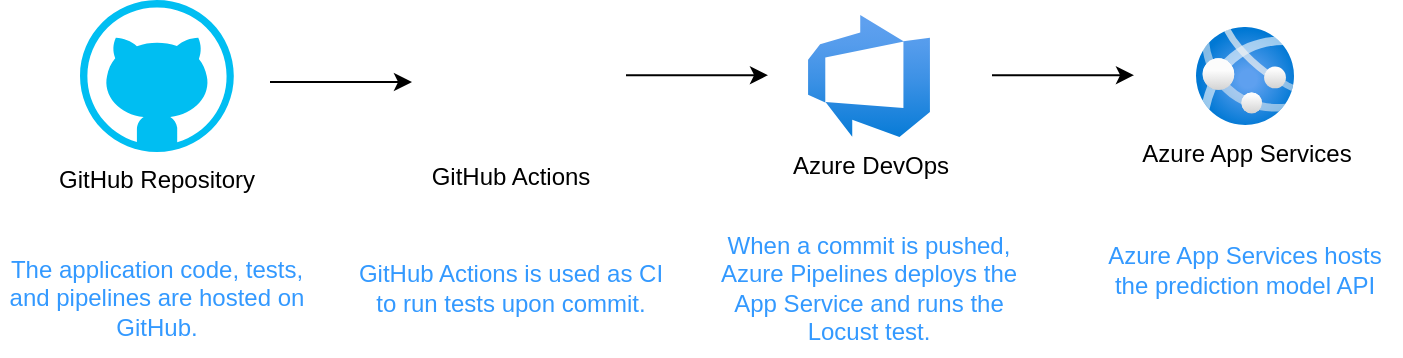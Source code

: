 <mxfile version="21.1.3" type="device">
  <diagram name="Page-1" id="iUy2YltaVtmPPfFZUFqu">
    <mxGraphModel dx="1595" dy="657" grid="0" gridSize="10" guides="1" tooltips="1" connect="1" arrows="1" fold="1" page="0" pageScale="1" pageWidth="850" pageHeight="1100" math="0" shadow="0">
      <root>
        <mxCell id="0" />
        <mxCell id="1" parent="0" />
        <mxCell id="y6z-oNosnbKpYwhEisCf-1" value="GitHub Repository" style="verticalLabelPosition=bottom;html=1;verticalAlign=top;align=center;strokeColor=none;fillColor=#00BEF2;shape=mxgraph.azure.github_code;pointerEvents=1;" vertex="1" parent="1">
          <mxGeometry x="-77" y="190" width="76.9" height="76" as="geometry" />
        </mxCell>
        <mxCell id="y6z-oNosnbKpYwhEisCf-3" value="GitHub Actions" style="shape=image;verticalLabelPosition=bottom;labelBackgroundColor=default;verticalAlign=top;aspect=fixed;imageAspect=0;image=https://seeklogo.com/images/G/github-actions-logo-031704BDC6-seeklogo.com.png;" vertex="1" parent="1">
          <mxGeometry x="102" y="191.5" width="73" height="73" as="geometry" />
        </mxCell>
        <mxCell id="y6z-oNosnbKpYwhEisCf-4" value="Azure DevOps" style="image;aspect=fixed;html=1;points=[];align=center;fontSize=12;image=img/lib/azure2/devops/Azure_DevOps.svg;" vertex="1" parent="1">
          <mxGeometry x="287" y="197.5" width="61" height="61" as="geometry" />
        </mxCell>
        <mxCell id="y6z-oNosnbKpYwhEisCf-5" value="Azure App Services" style="image;aspect=fixed;html=1;points=[];align=center;fontSize=12;image=img/lib/azure2/compute/App_Services.svg;" vertex="1" parent="1">
          <mxGeometry x="481" y="203.5" width="49" height="49" as="geometry" />
        </mxCell>
        <mxCell id="y6z-oNosnbKpYwhEisCf-6" value="" style="endArrow=classic;html=1;rounded=0;" edge="1" parent="1">
          <mxGeometry width="50" height="50" relative="1" as="geometry">
            <mxPoint x="18" y="231" as="sourcePoint" />
            <mxPoint x="89" y="231" as="targetPoint" />
          </mxGeometry>
        </mxCell>
        <mxCell id="y6z-oNosnbKpYwhEisCf-7" value="" style="endArrow=classic;html=1;rounded=0;" edge="1" parent="1">
          <mxGeometry width="50" height="50" relative="1" as="geometry">
            <mxPoint x="196" y="227.58" as="sourcePoint" />
            <mxPoint x="267" y="227.58" as="targetPoint" />
          </mxGeometry>
        </mxCell>
        <mxCell id="y6z-oNosnbKpYwhEisCf-8" value="" style="endArrow=classic;html=1;rounded=0;" edge="1" parent="1">
          <mxGeometry width="50" height="50" relative="1" as="geometry">
            <mxPoint x="379" y="227.58" as="sourcePoint" />
            <mxPoint x="450" y="227.58" as="targetPoint" />
          </mxGeometry>
        </mxCell>
        <mxCell id="y6z-oNosnbKpYwhEisCf-9" value="The application code, tests, and pipelines are hosted on GitHub." style="text;html=1;strokeColor=none;fillColor=none;align=center;verticalAlign=middle;whiteSpace=wrap;rounded=0;fontColor=#3399FF;" vertex="1" parent="1">
          <mxGeometry x="-116.07" y="309" width="155.05" height="59" as="geometry" />
        </mxCell>
        <mxCell id="y6z-oNosnbKpYwhEisCf-10" value="GitHub Actions is used as CI to run tests upon commit." style="text;html=1;strokeColor=none;fillColor=none;align=center;verticalAlign=middle;whiteSpace=wrap;rounded=0;fontColor=#3399FF;" vertex="1" parent="1">
          <mxGeometry x="60.97" y="304" width="155.05" height="59" as="geometry" />
        </mxCell>
        <mxCell id="y6z-oNosnbKpYwhEisCf-11" value="When a commit is pushed, Azure Pipelines deploys the App Service and runs the Locust test." style="text;html=1;strokeColor=none;fillColor=none;align=center;verticalAlign=middle;whiteSpace=wrap;rounded=0;fontColor=#3399FF;" vertex="1" parent="1">
          <mxGeometry x="239.97" y="304" width="155.05" height="59" as="geometry" />
        </mxCell>
        <mxCell id="y6z-oNosnbKpYwhEisCf-12" value="Azure App Services hosts the prediction model API" style="text;html=1;strokeColor=none;fillColor=none;align=center;verticalAlign=middle;whiteSpace=wrap;rounded=0;fontColor=#3399FF;" vertex="1" parent="1">
          <mxGeometry x="427.97" y="295" width="155.05" height="59" as="geometry" />
        </mxCell>
      </root>
    </mxGraphModel>
  </diagram>
</mxfile>
